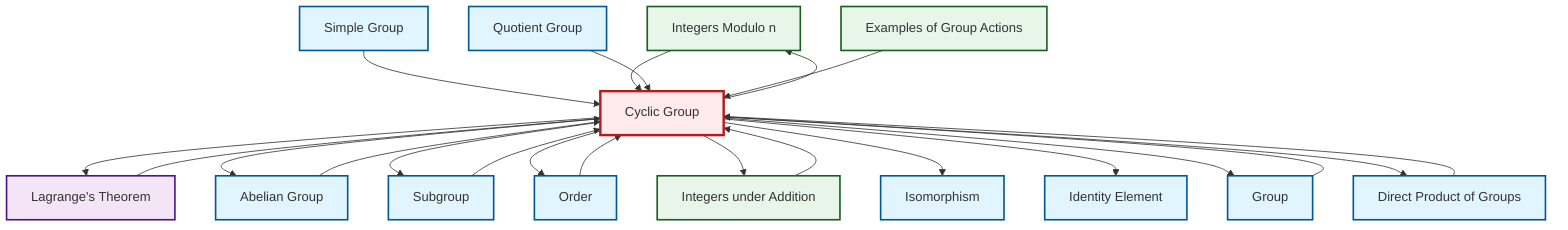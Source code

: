 graph TD
    classDef definition fill:#e1f5fe,stroke:#01579b,stroke-width:2px
    classDef theorem fill:#f3e5f5,stroke:#4a148c,stroke-width:2px
    classDef axiom fill:#fff3e0,stroke:#e65100,stroke-width:2px
    classDef example fill:#e8f5e9,stroke:#1b5e20,stroke-width:2px
    classDef current fill:#ffebee,stroke:#b71c1c,stroke-width:3px
    ex-quotient-integers-mod-n["Integers Modulo n"]:::example
    def-direct-product["Direct Product of Groups"]:::definition
    def-subgroup["Subgroup"]:::definition
    def-isomorphism["Isomorphism"]:::definition
    def-order["Order"]:::definition
    ex-integers-addition["Integers under Addition"]:::example
    ex-group-action-examples["Examples of Group Actions"]:::example
    def-abelian-group["Abelian Group"]:::definition
    def-identity-element["Identity Element"]:::definition
    thm-lagrange["Lagrange's Theorem"]:::theorem
    def-simple-group["Simple Group"]:::definition
    def-cyclic-group["Cyclic Group"]:::definition
    def-group["Group"]:::definition
    def-quotient-group["Quotient Group"]:::definition
    thm-lagrange --> def-cyclic-group
    def-cyclic-group --> ex-quotient-integers-mod-n
    def-direct-product --> def-cyclic-group
    def-simple-group --> def-cyclic-group
    def-cyclic-group --> thm-lagrange
    def-subgroup --> def-cyclic-group
    def-order --> def-cyclic-group
    ex-quotient-integers-mod-n --> def-cyclic-group
    ex-integers-addition --> def-cyclic-group
    def-cyclic-group --> def-abelian-group
    def-cyclic-group --> def-subgroup
    def-cyclic-group --> def-order
    def-cyclic-group --> ex-integers-addition
    def-cyclic-group --> def-isomorphism
    def-cyclic-group --> def-identity-element
    def-group --> def-cyclic-group
    def-quotient-group --> def-cyclic-group
    ex-group-action-examples --> def-cyclic-group
    def-cyclic-group --> def-group
    def-abelian-group --> def-cyclic-group
    def-cyclic-group --> def-direct-product
    class def-cyclic-group current